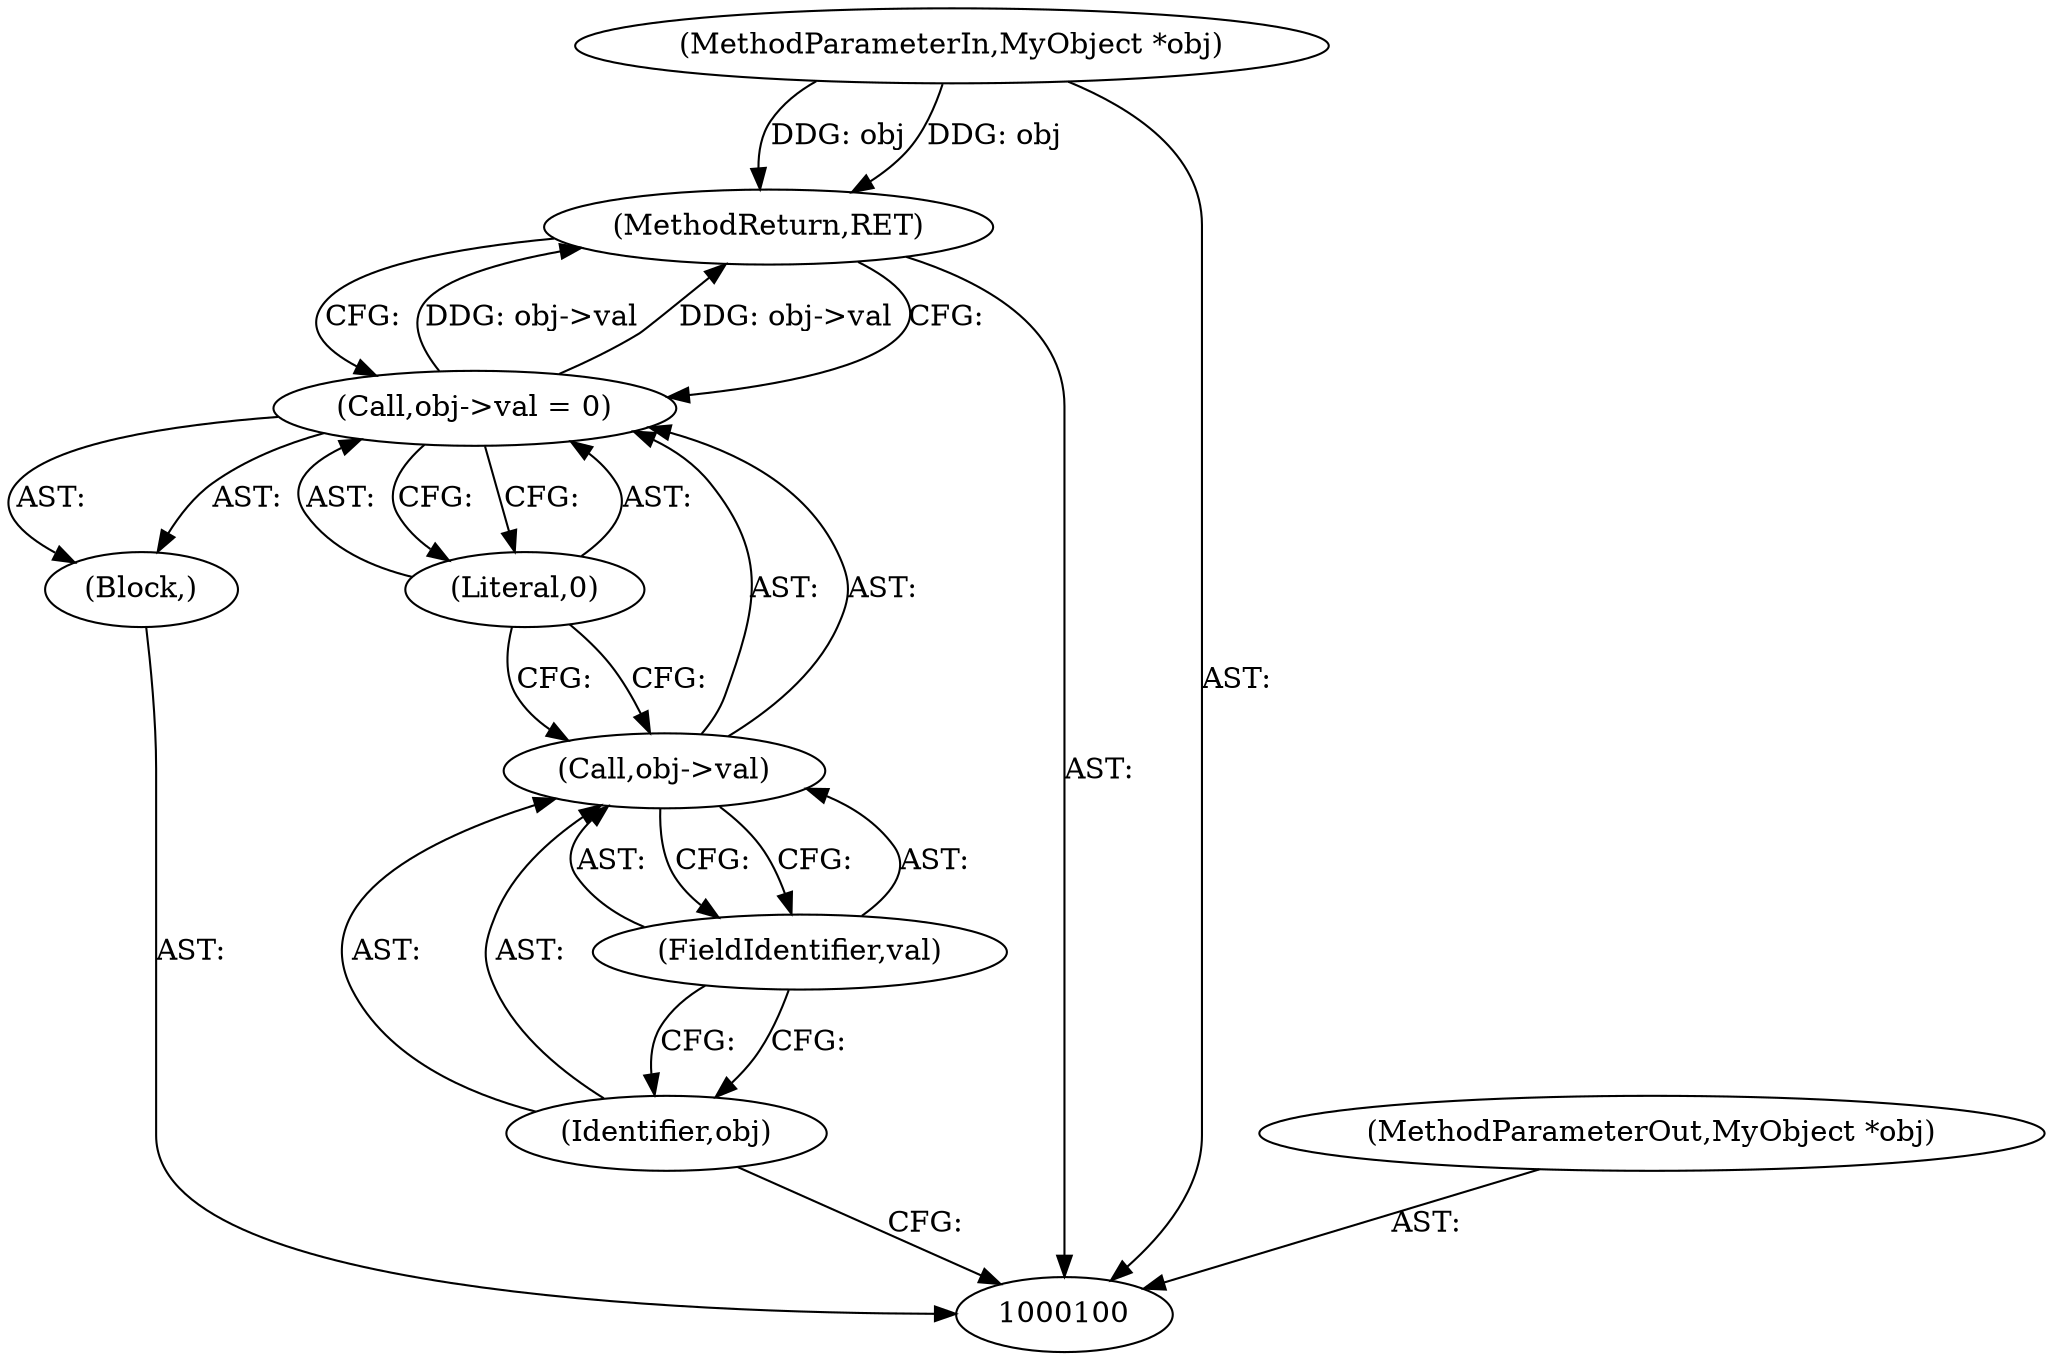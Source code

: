 digraph "1_dbus_9a6bce9b615abca6068348c1606ba8eaf13d9ae0_26" {
"1000108" [label="(MethodReturn,RET)"];
"1000101" [label="(MethodParameterIn,MyObject *obj)"];
"1000123" [label="(MethodParameterOut,MyObject *obj)"];
"1000102" [label="(Block,)"];
"1000107" [label="(Literal,0)"];
"1000103" [label="(Call,obj->val = 0)"];
"1000104" [label="(Call,obj->val)"];
"1000105" [label="(Identifier,obj)"];
"1000106" [label="(FieldIdentifier,val)"];
"1000108" -> "1000100"  [label="AST: "];
"1000108" -> "1000103"  [label="CFG: "];
"1000103" -> "1000108"  [label="DDG: obj->val"];
"1000101" -> "1000108"  [label="DDG: obj"];
"1000101" -> "1000100"  [label="AST: "];
"1000101" -> "1000108"  [label="DDG: obj"];
"1000123" -> "1000100"  [label="AST: "];
"1000102" -> "1000100"  [label="AST: "];
"1000103" -> "1000102"  [label="AST: "];
"1000107" -> "1000103"  [label="AST: "];
"1000107" -> "1000104"  [label="CFG: "];
"1000103" -> "1000107"  [label="CFG: "];
"1000103" -> "1000102"  [label="AST: "];
"1000103" -> "1000107"  [label="CFG: "];
"1000104" -> "1000103"  [label="AST: "];
"1000107" -> "1000103"  [label="AST: "];
"1000108" -> "1000103"  [label="CFG: "];
"1000103" -> "1000108"  [label="DDG: obj->val"];
"1000104" -> "1000103"  [label="AST: "];
"1000104" -> "1000106"  [label="CFG: "];
"1000105" -> "1000104"  [label="AST: "];
"1000106" -> "1000104"  [label="AST: "];
"1000107" -> "1000104"  [label="CFG: "];
"1000105" -> "1000104"  [label="AST: "];
"1000105" -> "1000100"  [label="CFG: "];
"1000106" -> "1000105"  [label="CFG: "];
"1000106" -> "1000104"  [label="AST: "];
"1000106" -> "1000105"  [label="CFG: "];
"1000104" -> "1000106"  [label="CFG: "];
}
